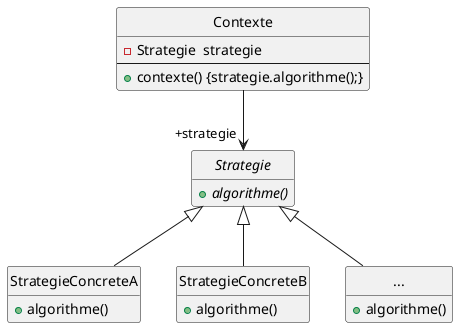 @startuml

'-----------------------------------
' UML patterns illustrated
' JMB 2014
'-----------------------------------

hide circle
hide empty members
hide empty methods

class Contexte {
-Strategie  strategie
---
+contexte() {strategie.algorithme();}
}

abstract class Strategie {
{abstract} +algorithme()
}

class StrategieConcreteA {
+algorithme()
}

class StrategieConcreteB {
+algorithme()
}

class C as "..." {
+algorithme()
}

Strategie <|-- StrategieConcreteA
Strategie <|-- StrategieConcreteB
Strategie <|-- C

Contexte --> "+strategie" Strategie

@enduml
